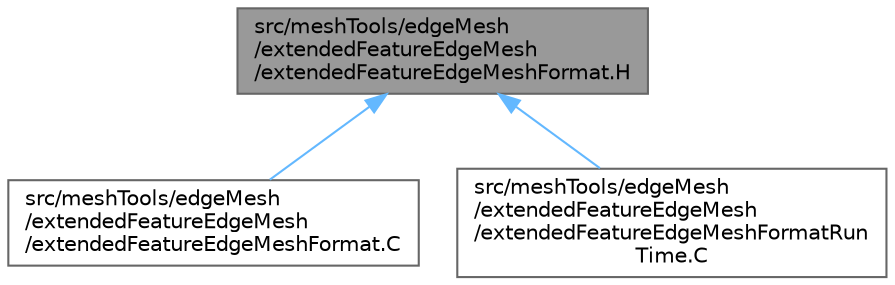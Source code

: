 digraph "src/meshTools/edgeMesh/extendedFeatureEdgeMesh/extendedFeatureEdgeMeshFormat.H"
{
 // LATEX_PDF_SIZE
  bgcolor="transparent";
  edge [fontname=Helvetica,fontsize=10,labelfontname=Helvetica,labelfontsize=10];
  node [fontname=Helvetica,fontsize=10,shape=box,height=0.2,width=0.4];
  Node1 [id="Node000001",label="src/meshTools/edgeMesh\l/extendedFeatureEdgeMesh\l/extendedFeatureEdgeMeshFormat.H",height=0.2,width=0.4,color="gray40", fillcolor="grey60", style="filled", fontcolor="black",tooltip=" "];
  Node1 -> Node2 [id="edge1_Node000001_Node000002",dir="back",color="steelblue1",style="solid",tooltip=" "];
  Node2 [id="Node000002",label="src/meshTools/edgeMesh\l/extendedFeatureEdgeMesh\l/extendedFeatureEdgeMeshFormat.C",height=0.2,width=0.4,color="grey40", fillcolor="white", style="filled",URL="$extendedFeatureEdgeMeshFormat_8C.html",tooltip=" "];
  Node1 -> Node3 [id="edge2_Node000001_Node000003",dir="back",color="steelblue1",style="solid",tooltip=" "];
  Node3 [id="Node000003",label="src/meshTools/edgeMesh\l/extendedFeatureEdgeMesh\l/extendedFeatureEdgeMeshFormatRun\lTime.C",height=0.2,width=0.4,color="grey40", fillcolor="white", style="filled",URL="$extendedFeatureEdgeMeshFormatRunTime_8C.html",tooltip=" "];
}
